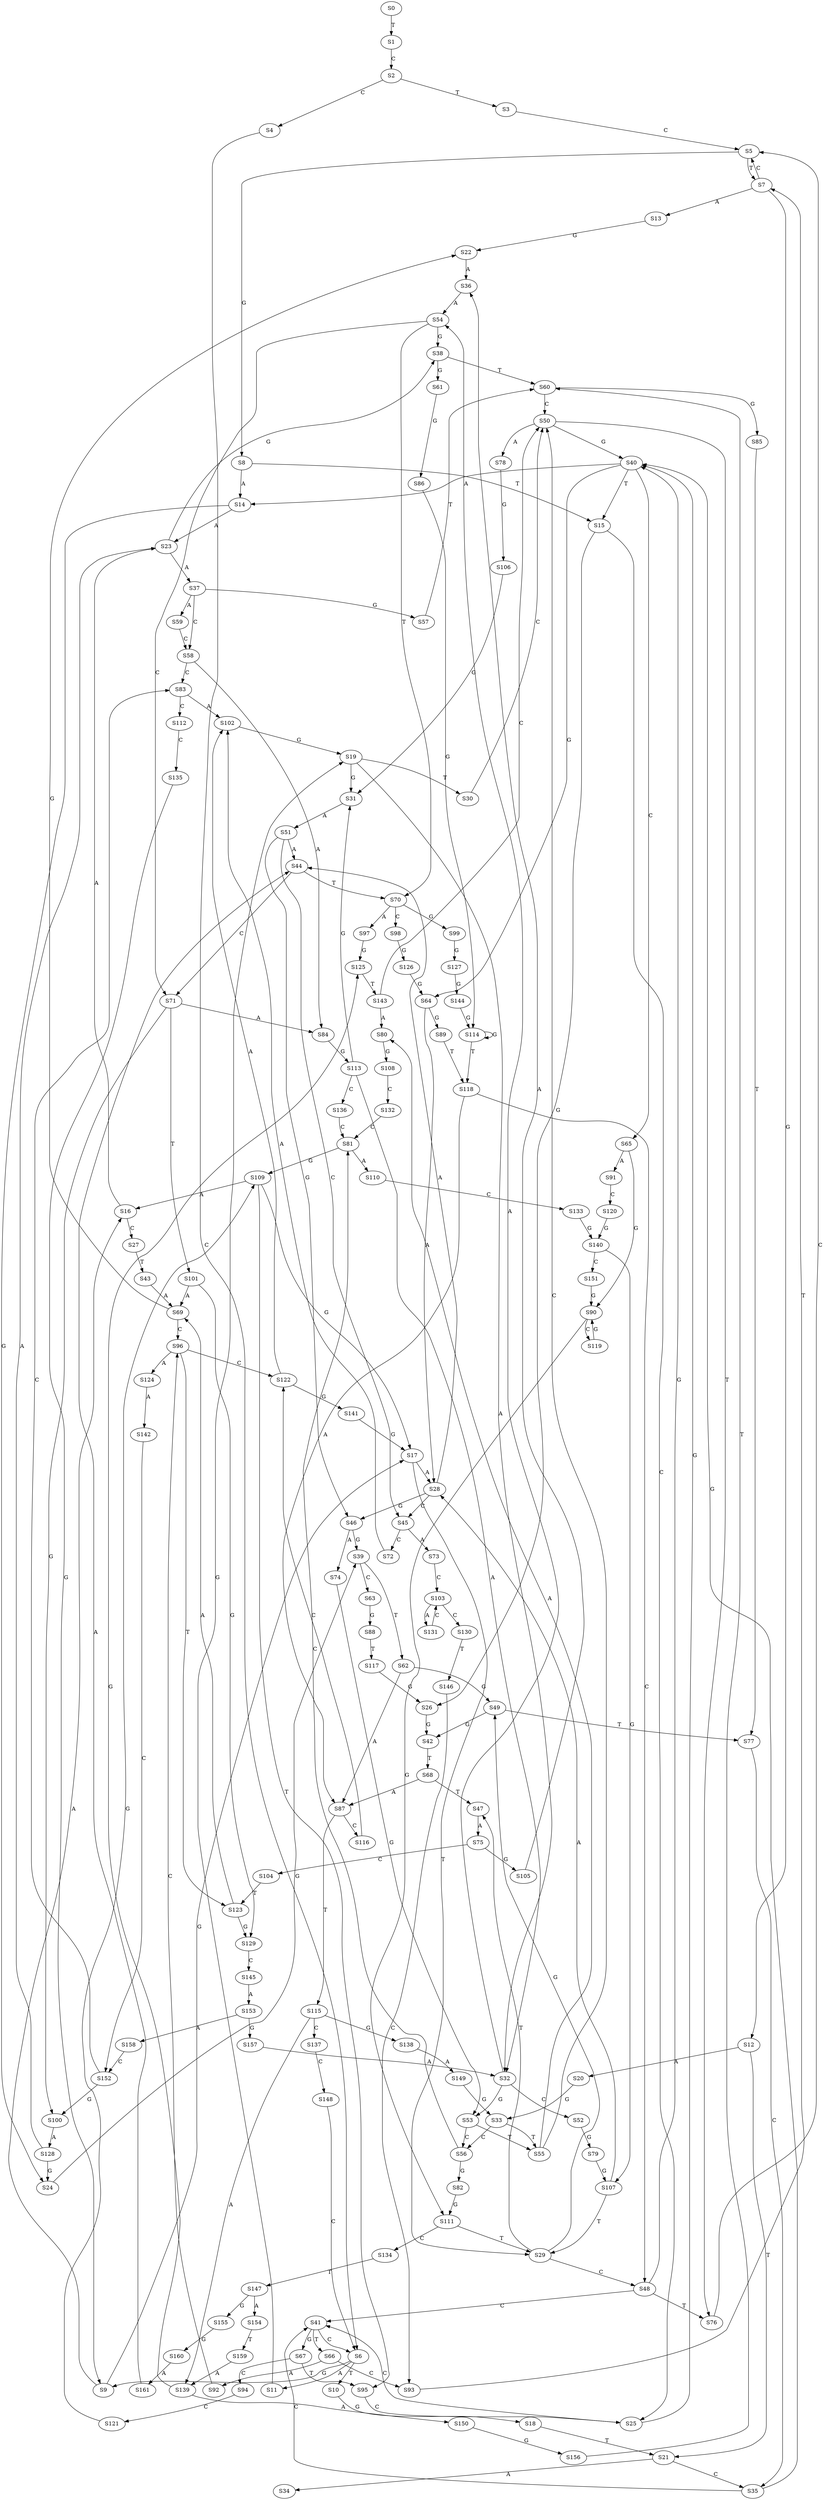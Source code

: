 strict digraph  {
	S0 -> S1 [ label = T ];
	S1 -> S2 [ label = C ];
	S2 -> S3 [ label = T ];
	S2 -> S4 [ label = C ];
	S3 -> S5 [ label = C ];
	S4 -> S6 [ label = C ];
	S5 -> S7 [ label = T ];
	S5 -> S8 [ label = G ];
	S6 -> S9 [ label = G ];
	S6 -> S10 [ label = T ];
	S6 -> S11 [ label = A ];
	S7 -> S12 [ label = G ];
	S7 -> S5 [ label = C ];
	S7 -> S13 [ label = A ];
	S8 -> S14 [ label = A ];
	S8 -> S15 [ label = T ];
	S9 -> S16 [ label = A ];
	S9 -> S17 [ label = G ];
	S10 -> S18 [ label = G ];
	S11 -> S19 [ label = G ];
	S12 -> S20 [ label = A ];
	S12 -> S21 [ label = T ];
	S13 -> S22 [ label = G ];
	S14 -> S23 [ label = A ];
	S14 -> S24 [ label = G ];
	S15 -> S25 [ label = C ];
	S15 -> S26 [ label = G ];
	S16 -> S23 [ label = A ];
	S16 -> S27 [ label = C ];
	S17 -> S28 [ label = A ];
	S17 -> S29 [ label = T ];
	S18 -> S21 [ label = T ];
	S19 -> S30 [ label = T ];
	S19 -> S31 [ label = G ];
	S19 -> S32 [ label = A ];
	S20 -> S33 [ label = G ];
	S21 -> S34 [ label = A ];
	S21 -> S35 [ label = C ];
	S22 -> S36 [ label = A ];
	S23 -> S37 [ label = A ];
	S23 -> S38 [ label = G ];
	S24 -> S39 [ label = G ];
	S25 -> S40 [ label = G ];
	S25 -> S41 [ label = C ];
	S26 -> S42 [ label = G ];
	S27 -> S43 [ label = T ];
	S28 -> S44 [ label = A ];
	S28 -> S45 [ label = C ];
	S28 -> S46 [ label = G ];
	S29 -> S47 [ label = T ];
	S29 -> S48 [ label = C ];
	S29 -> S49 [ label = G ];
	S30 -> S50 [ label = C ];
	S31 -> S51 [ label = A ];
	S32 -> S52 [ label = C ];
	S32 -> S53 [ label = G ];
	S32 -> S54 [ label = A ];
	S33 -> S55 [ label = T ];
	S33 -> S56 [ label = C ];
	S35 -> S40 [ label = G ];
	S35 -> S41 [ label = C ];
	S36 -> S54 [ label = A ];
	S37 -> S57 [ label = G ];
	S37 -> S58 [ label = C ];
	S37 -> S59 [ label = A ];
	S38 -> S60 [ label = T ];
	S38 -> S61 [ label = G ];
	S39 -> S62 [ label = T ];
	S39 -> S63 [ label = C ];
	S40 -> S64 [ label = G ];
	S40 -> S15 [ label = T ];
	S40 -> S65 [ label = C ];
	S40 -> S14 [ label = A ];
	S41 -> S66 [ label = T ];
	S41 -> S6 [ label = C ];
	S41 -> S67 [ label = G ];
	S42 -> S68 [ label = T ];
	S43 -> S69 [ label = A ];
	S44 -> S70 [ label = T ];
	S44 -> S71 [ label = C ];
	S45 -> S72 [ label = C ];
	S45 -> S73 [ label = A ];
	S46 -> S74 [ label = A ];
	S46 -> S39 [ label = G ];
	S47 -> S75 [ label = A ];
	S48 -> S41 [ label = C ];
	S48 -> S40 [ label = G ];
	S48 -> S76 [ label = T ];
	S49 -> S77 [ label = T ];
	S49 -> S42 [ label = G ];
	S50 -> S76 [ label = T ];
	S50 -> S40 [ label = G ];
	S50 -> S78 [ label = A ];
	S51 -> S44 [ label = A ];
	S51 -> S45 [ label = C ];
	S51 -> S46 [ label = G ];
	S52 -> S79 [ label = G ];
	S53 -> S55 [ label = T ];
	S53 -> S56 [ label = C ];
	S54 -> S70 [ label = T ];
	S54 -> S71 [ label = C ];
	S54 -> S38 [ label = G ];
	S55 -> S80 [ label = A ];
	S55 -> S50 [ label = C ];
	S56 -> S81 [ label = C ];
	S56 -> S82 [ label = G ];
	S57 -> S60 [ label = T ];
	S58 -> S83 [ label = C ];
	S58 -> S84 [ label = A ];
	S59 -> S58 [ label = C ];
	S60 -> S85 [ label = G ];
	S60 -> S50 [ label = C ];
	S61 -> S86 [ label = G ];
	S62 -> S49 [ label = G ];
	S62 -> S87 [ label = A ];
	S63 -> S88 [ label = G ];
	S64 -> S28 [ label = A ];
	S64 -> S89 [ label = G ];
	S65 -> S90 [ label = G ];
	S65 -> S91 [ label = A ];
	S66 -> S92 [ label = A ];
	S66 -> S93 [ label = C ];
	S67 -> S94 [ label = C ];
	S67 -> S95 [ label = T ];
	S68 -> S87 [ label = A ];
	S68 -> S47 [ label = T ];
	S69 -> S22 [ label = G ];
	S69 -> S96 [ label = C ];
	S70 -> S97 [ label = A ];
	S70 -> S98 [ label = C ];
	S70 -> S99 [ label = G ];
	S71 -> S84 [ label = A ];
	S71 -> S100 [ label = G ];
	S71 -> S101 [ label = T ];
	S72 -> S102 [ label = A ];
	S73 -> S103 [ label = C ];
	S74 -> S53 [ label = G ];
	S75 -> S104 [ label = C ];
	S75 -> S105 [ label = G ];
	S76 -> S5 [ label = C ];
	S77 -> S35 [ label = C ];
	S78 -> S106 [ label = G ];
	S79 -> S107 [ label = G ];
	S80 -> S108 [ label = G ];
	S81 -> S109 [ label = G ];
	S81 -> S110 [ label = A ];
	S82 -> S111 [ label = G ];
	S83 -> S112 [ label = C ];
	S83 -> S102 [ label = A ];
	S84 -> S113 [ label = G ];
	S85 -> S77 [ label = T ];
	S86 -> S114 [ label = G ];
	S87 -> S115 [ label = T ];
	S87 -> S116 [ label = C ];
	S88 -> S117 [ label = T ];
	S89 -> S118 [ label = T ];
	S90 -> S111 [ label = G ];
	S90 -> S119 [ label = C ];
	S91 -> S120 [ label = C ];
	S92 -> S96 [ label = C ];
	S93 -> S7 [ label = T ];
	S94 -> S121 [ label = C ];
	S95 -> S25 [ label = C ];
	S96 -> S122 [ label = C ];
	S96 -> S123 [ label = T ];
	S96 -> S124 [ label = A ];
	S97 -> S125 [ label = G ];
	S98 -> S126 [ label = G ];
	S99 -> S127 [ label = G ];
	S100 -> S128 [ label = A ];
	S101 -> S129 [ label = G ];
	S101 -> S69 [ label = A ];
	S102 -> S19 [ label = G ];
	S103 -> S130 [ label = C ];
	S103 -> S131 [ label = A ];
	S104 -> S123 [ label = T ];
	S105 -> S36 [ label = A ];
	S106 -> S31 [ label = G ];
	S107 -> S28 [ label = A ];
	S107 -> S29 [ label = T ];
	S108 -> S132 [ label = C ];
	S109 -> S16 [ label = A ];
	S109 -> S95 [ label = T ];
	S109 -> S17 [ label = G ];
	S110 -> S133 [ label = C ];
	S111 -> S134 [ label = C ];
	S111 -> S29 [ label = T ];
	S112 -> S135 [ label = C ];
	S113 -> S31 [ label = G ];
	S113 -> S136 [ label = C ];
	S113 -> S32 [ label = A ];
	S114 -> S118 [ label = T ];
	S114 -> S114 [ label = G ];
	S115 -> S137 [ label = C ];
	S115 -> S138 [ label = G ];
	S115 -> S139 [ label = A ];
	S116 -> S122 [ label = C ];
	S117 -> S26 [ label = G ];
	S118 -> S87 [ label = A ];
	S118 -> S48 [ label = C ];
	S119 -> S90 [ label = G ];
	S120 -> S140 [ label = G ];
	S121 -> S109 [ label = G ];
	S122 -> S102 [ label = A ];
	S122 -> S141 [ label = G ];
	S123 -> S69 [ label = A ];
	S123 -> S129 [ label = G ];
	S124 -> S142 [ label = A ];
	S125 -> S143 [ label = T ];
	S126 -> S64 [ label = G ];
	S127 -> S144 [ label = G ];
	S128 -> S24 [ label = G ];
	S128 -> S23 [ label = A ];
	S129 -> S145 [ label = C ];
	S130 -> S146 [ label = T ];
	S131 -> S103 [ label = C ];
	S132 -> S81 [ label = C ];
	S133 -> S140 [ label = G ];
	S134 -> S147 [ label = T ];
	S135 -> S9 [ label = G ];
	S136 -> S81 [ label = C ];
	S137 -> S148 [ label = C ];
	S138 -> S149 [ label = A ];
	S139 -> S125 [ label = G ];
	S139 -> S150 [ label = A ];
	S140 -> S107 [ label = G ];
	S140 -> S151 [ label = C ];
	S141 -> S17 [ label = G ];
	S142 -> S152 [ label = C ];
	S143 -> S50 [ label = C ];
	S143 -> S80 [ label = A ];
	S144 -> S114 [ label = G ];
	S145 -> S153 [ label = A ];
	S146 -> S93 [ label = C ];
	S147 -> S154 [ label = A ];
	S147 -> S155 [ label = G ];
	S148 -> S6 [ label = C ];
	S149 -> S33 [ label = G ];
	S150 -> S156 [ label = G ];
	S151 -> S90 [ label = G ];
	S152 -> S83 [ label = C ];
	S152 -> S100 [ label = G ];
	S153 -> S157 [ label = G ];
	S153 -> S158 [ label = A ];
	S154 -> S159 [ label = T ];
	S155 -> S160 [ label = G ];
	S156 -> S60 [ label = T ];
	S157 -> S32 [ label = A ];
	S158 -> S152 [ label = C ];
	S159 -> S139 [ label = A ];
	S160 -> S161 [ label = A ];
	S161 -> S44 [ label = A ];
}
